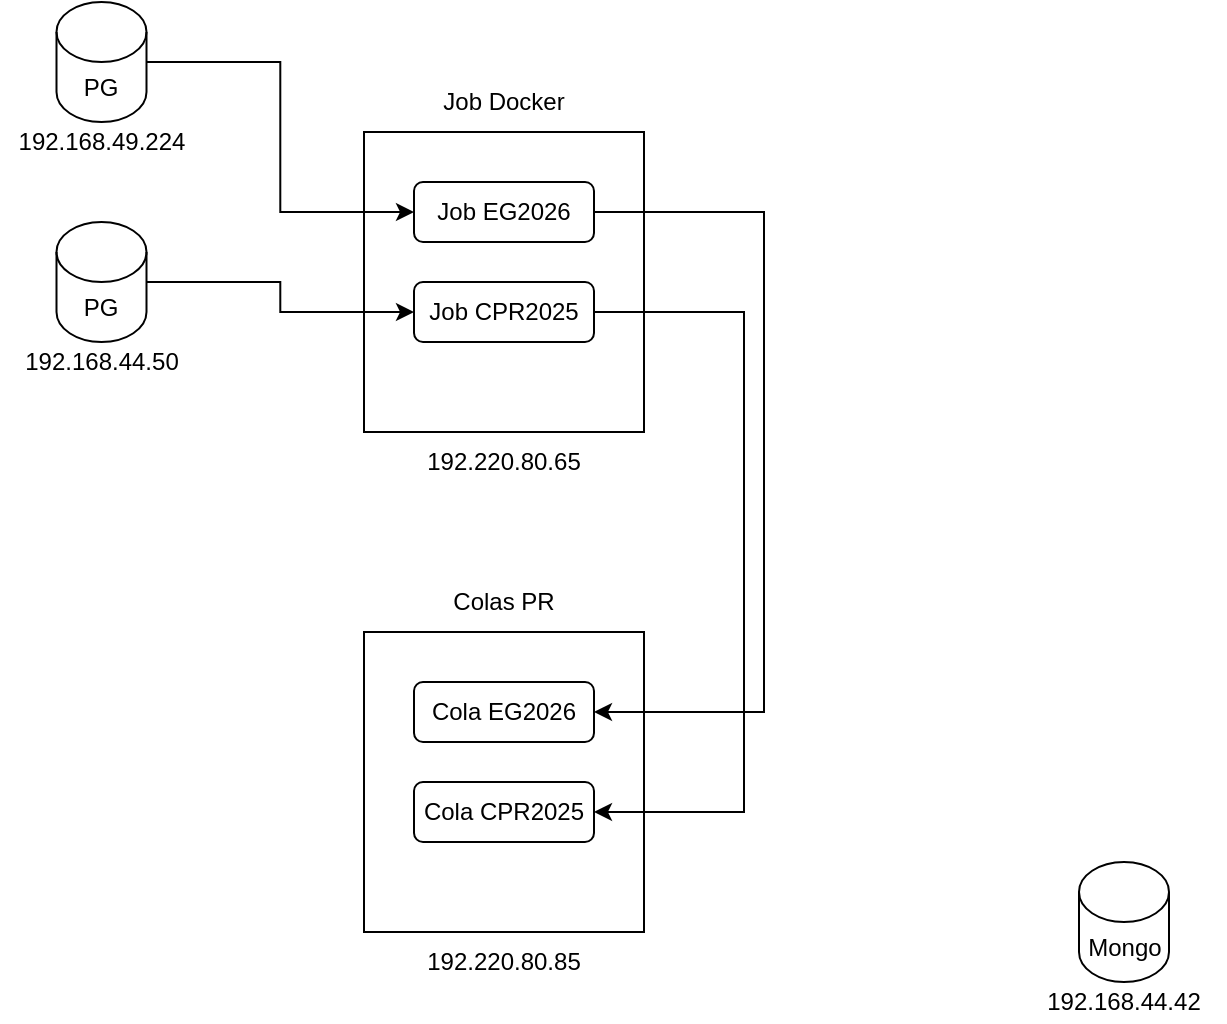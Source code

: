 <mxfile version="26.1.1">
  <diagram name="Página-1" id="dbdye1vPUOObASpXdj3-">
    <mxGraphModel dx="1434" dy="786" grid="1" gridSize="10" guides="1" tooltips="1" connect="1" arrows="1" fold="1" page="1" pageScale="1" pageWidth="827" pageHeight="1169" math="0" shadow="0">
      <root>
        <mxCell id="0" />
        <mxCell id="1" parent="0" />
        <mxCell id="nWYTSyXKxfAykU8i4YXG-12" value="" style="rounded=0;whiteSpace=wrap;html=1;" vertex="1" parent="1">
          <mxGeometry x="230" y="95" width="140" height="150" as="geometry" />
        </mxCell>
        <mxCell id="nWYTSyXKxfAykU8i4YXG-19" value="" style="rounded=0;whiteSpace=wrap;html=1;" vertex="1" parent="1">
          <mxGeometry x="230" y="345" width="140" height="150" as="geometry" />
        </mxCell>
        <mxCell id="nWYTSyXKxfAykU8i4YXG-8" value="" style="group;movable=1;resizable=1;rotatable=1;deletable=1;editable=1;locked=0;connectable=1;" vertex="1" connectable="0" parent="1">
          <mxGeometry x="48.75" y="90" width="100" height="20" as="geometry" />
        </mxCell>
        <mxCell id="nWYTSyXKxfAykU8i4YXG-7" value="192.168.49.224" style="text;html=1;align=center;verticalAlign=middle;whiteSpace=wrap;rounded=0;movable=1;resizable=1;rotatable=1;deletable=1;editable=1;locked=0;connectable=1;" vertex="1" parent="nWYTSyXKxfAykU8i4YXG-8">
          <mxGeometry width="100" height="20" as="geometry" />
        </mxCell>
        <mxCell id="nWYTSyXKxfAykU8i4YXG-32" style="edgeStyle=orthogonalEdgeStyle;rounded=0;orthogonalLoop=1;jettySize=auto;html=1;entryX=0;entryY=0.5;entryDx=0;entryDy=0;" edge="1" parent="1" source="nWYTSyXKxfAykU8i4YXG-5" target="nWYTSyXKxfAykU8i4YXG-16">
          <mxGeometry relative="1" as="geometry" />
        </mxCell>
        <mxCell id="nWYTSyXKxfAykU8i4YXG-5" value="PG" style="shape=cylinder3;whiteSpace=wrap;html=1;boundedLbl=1;backgroundOutline=1;size=15;movable=1;resizable=1;rotatable=1;deletable=1;editable=1;locked=0;connectable=1;" vertex="1" parent="1">
          <mxGeometry x="76.25" y="30" width="45" height="60" as="geometry" />
        </mxCell>
        <mxCell id="nWYTSyXKxfAykU8i4YXG-9" value="" style="group;movable=1;resizable=1;rotatable=1;deletable=1;editable=1;locked=0;connectable=1;" vertex="1" connectable="0" parent="1">
          <mxGeometry x="48.75" y="200" width="100" height="20" as="geometry" />
        </mxCell>
        <mxCell id="nWYTSyXKxfAykU8i4YXG-10" value="192.168.44.50" style="text;html=1;align=center;verticalAlign=middle;whiteSpace=wrap;rounded=0;movable=1;resizable=1;rotatable=1;deletable=1;editable=1;locked=0;connectable=1;" vertex="1" parent="nWYTSyXKxfAykU8i4YXG-9">
          <mxGeometry width="100" height="20" as="geometry" />
        </mxCell>
        <mxCell id="nWYTSyXKxfAykU8i4YXG-33" style="edgeStyle=orthogonalEdgeStyle;rounded=0;orthogonalLoop=1;jettySize=auto;html=1;entryX=0;entryY=0.5;entryDx=0;entryDy=0;" edge="1" parent="1" source="nWYTSyXKxfAykU8i4YXG-11" target="nWYTSyXKxfAykU8i4YXG-17">
          <mxGeometry relative="1" as="geometry" />
        </mxCell>
        <mxCell id="nWYTSyXKxfAykU8i4YXG-11" value="PG" style="shape=cylinder3;whiteSpace=wrap;html=1;boundedLbl=1;backgroundOutline=1;size=15;movable=1;resizable=1;rotatable=1;deletable=1;editable=1;locked=0;connectable=1;" vertex="1" parent="1">
          <mxGeometry x="76.25" y="140" width="45" height="60" as="geometry" />
        </mxCell>
        <mxCell id="nWYTSyXKxfAykU8i4YXG-13" value="Job Docker" style="text;html=1;align=center;verticalAlign=middle;whiteSpace=wrap;rounded=0;" vertex="1" parent="1">
          <mxGeometry x="230" y="70" width="140" height="20" as="geometry" />
        </mxCell>
        <mxCell id="nWYTSyXKxfAykU8i4YXG-14" value="" style="group;movable=1;resizable=1;rotatable=1;deletable=1;editable=1;locked=0;connectable=1;" vertex="1" connectable="0" parent="1">
          <mxGeometry x="250" y="250" width="100" height="20" as="geometry" />
        </mxCell>
        <mxCell id="nWYTSyXKxfAykU8i4YXG-15" value="192.220.80.65" style="text;html=1;align=center;verticalAlign=middle;whiteSpace=wrap;rounded=0;movable=1;resizable=1;rotatable=1;deletable=1;editable=1;locked=0;connectable=1;" vertex="1" parent="nWYTSyXKxfAykU8i4YXG-14">
          <mxGeometry width="100" height="20" as="geometry" />
        </mxCell>
        <mxCell id="nWYTSyXKxfAykU8i4YXG-34" style="edgeStyle=orthogonalEdgeStyle;rounded=0;orthogonalLoop=1;jettySize=auto;html=1;entryX=1;entryY=0.5;entryDx=0;entryDy=0;" edge="1" parent="1" source="nWYTSyXKxfAykU8i4YXG-16" target="nWYTSyXKxfAykU8i4YXG-23">
          <mxGeometry relative="1" as="geometry">
            <Array as="points">
              <mxPoint x="430" y="135" />
              <mxPoint x="430" y="385" />
            </Array>
          </mxGeometry>
        </mxCell>
        <mxCell id="nWYTSyXKxfAykU8i4YXG-16" value="Job EG2026" style="rounded=1;whiteSpace=wrap;html=1;" vertex="1" parent="1">
          <mxGeometry x="255" y="120" width="90" height="30" as="geometry" />
        </mxCell>
        <mxCell id="nWYTSyXKxfAykU8i4YXG-35" style="edgeStyle=orthogonalEdgeStyle;rounded=0;orthogonalLoop=1;jettySize=auto;html=1;entryX=1;entryY=0.5;entryDx=0;entryDy=0;" edge="1" parent="1" source="nWYTSyXKxfAykU8i4YXG-17" target="nWYTSyXKxfAykU8i4YXG-24">
          <mxGeometry relative="1" as="geometry">
            <Array as="points">
              <mxPoint x="420" y="185" />
              <mxPoint x="420" y="435" />
            </Array>
          </mxGeometry>
        </mxCell>
        <mxCell id="nWYTSyXKxfAykU8i4YXG-17" value="Job CPR2025" style="rounded=1;whiteSpace=wrap;html=1;" vertex="1" parent="1">
          <mxGeometry x="255" y="170" width="90" height="30" as="geometry" />
        </mxCell>
        <mxCell id="nWYTSyXKxfAykU8i4YXG-20" value="Colas PR" style="text;html=1;align=center;verticalAlign=middle;whiteSpace=wrap;rounded=0;" vertex="1" parent="1">
          <mxGeometry x="230" y="320" width="140" height="20" as="geometry" />
        </mxCell>
        <mxCell id="nWYTSyXKxfAykU8i4YXG-21" value="" style="group;movable=1;resizable=1;rotatable=1;deletable=1;editable=1;locked=0;connectable=1;" vertex="1" connectable="0" parent="1">
          <mxGeometry x="250" y="500" width="100" height="20" as="geometry" />
        </mxCell>
        <mxCell id="nWYTSyXKxfAykU8i4YXG-22" value="192.220.80.85" style="text;html=1;align=center;verticalAlign=middle;whiteSpace=wrap;rounded=0;movable=1;resizable=1;rotatable=1;deletable=1;editable=1;locked=0;connectable=1;" vertex="1" parent="nWYTSyXKxfAykU8i4YXG-21">
          <mxGeometry width="100" height="20" as="geometry" />
        </mxCell>
        <mxCell id="nWYTSyXKxfAykU8i4YXG-23" value="Cola EG2026" style="rounded=1;whiteSpace=wrap;html=1;" vertex="1" parent="1">
          <mxGeometry x="255" y="370" width="90" height="30" as="geometry" />
        </mxCell>
        <mxCell id="nWYTSyXKxfAykU8i4YXG-24" value="Cola CPR2025" style="rounded=1;whiteSpace=wrap;html=1;" vertex="1" parent="1">
          <mxGeometry x="255" y="420" width="90" height="30" as="geometry" />
        </mxCell>
        <mxCell id="nWYTSyXKxfAykU8i4YXG-25" value="" style="group;movable=1;resizable=1;rotatable=1;deletable=1;editable=1;locked=0;connectable=1;" vertex="1" connectable="0" parent="1">
          <mxGeometry x="560" y="520" width="100" height="20" as="geometry" />
        </mxCell>
        <mxCell id="nWYTSyXKxfAykU8i4YXG-26" value="192.168.44.42" style="text;html=1;align=center;verticalAlign=middle;whiteSpace=wrap;rounded=0;movable=1;resizable=1;rotatable=1;deletable=1;editable=1;locked=0;connectable=1;" vertex="1" parent="nWYTSyXKxfAykU8i4YXG-25">
          <mxGeometry width="100" height="20" as="geometry" />
        </mxCell>
        <mxCell id="nWYTSyXKxfAykU8i4YXG-27" value="Mongo" style="shape=cylinder3;whiteSpace=wrap;html=1;boundedLbl=1;backgroundOutline=1;size=15;movable=1;resizable=1;rotatable=1;deletable=1;editable=1;locked=0;connectable=1;" vertex="1" parent="1">
          <mxGeometry x="587.5" y="460" width="45" height="60" as="geometry" />
        </mxCell>
      </root>
    </mxGraphModel>
  </diagram>
</mxfile>
